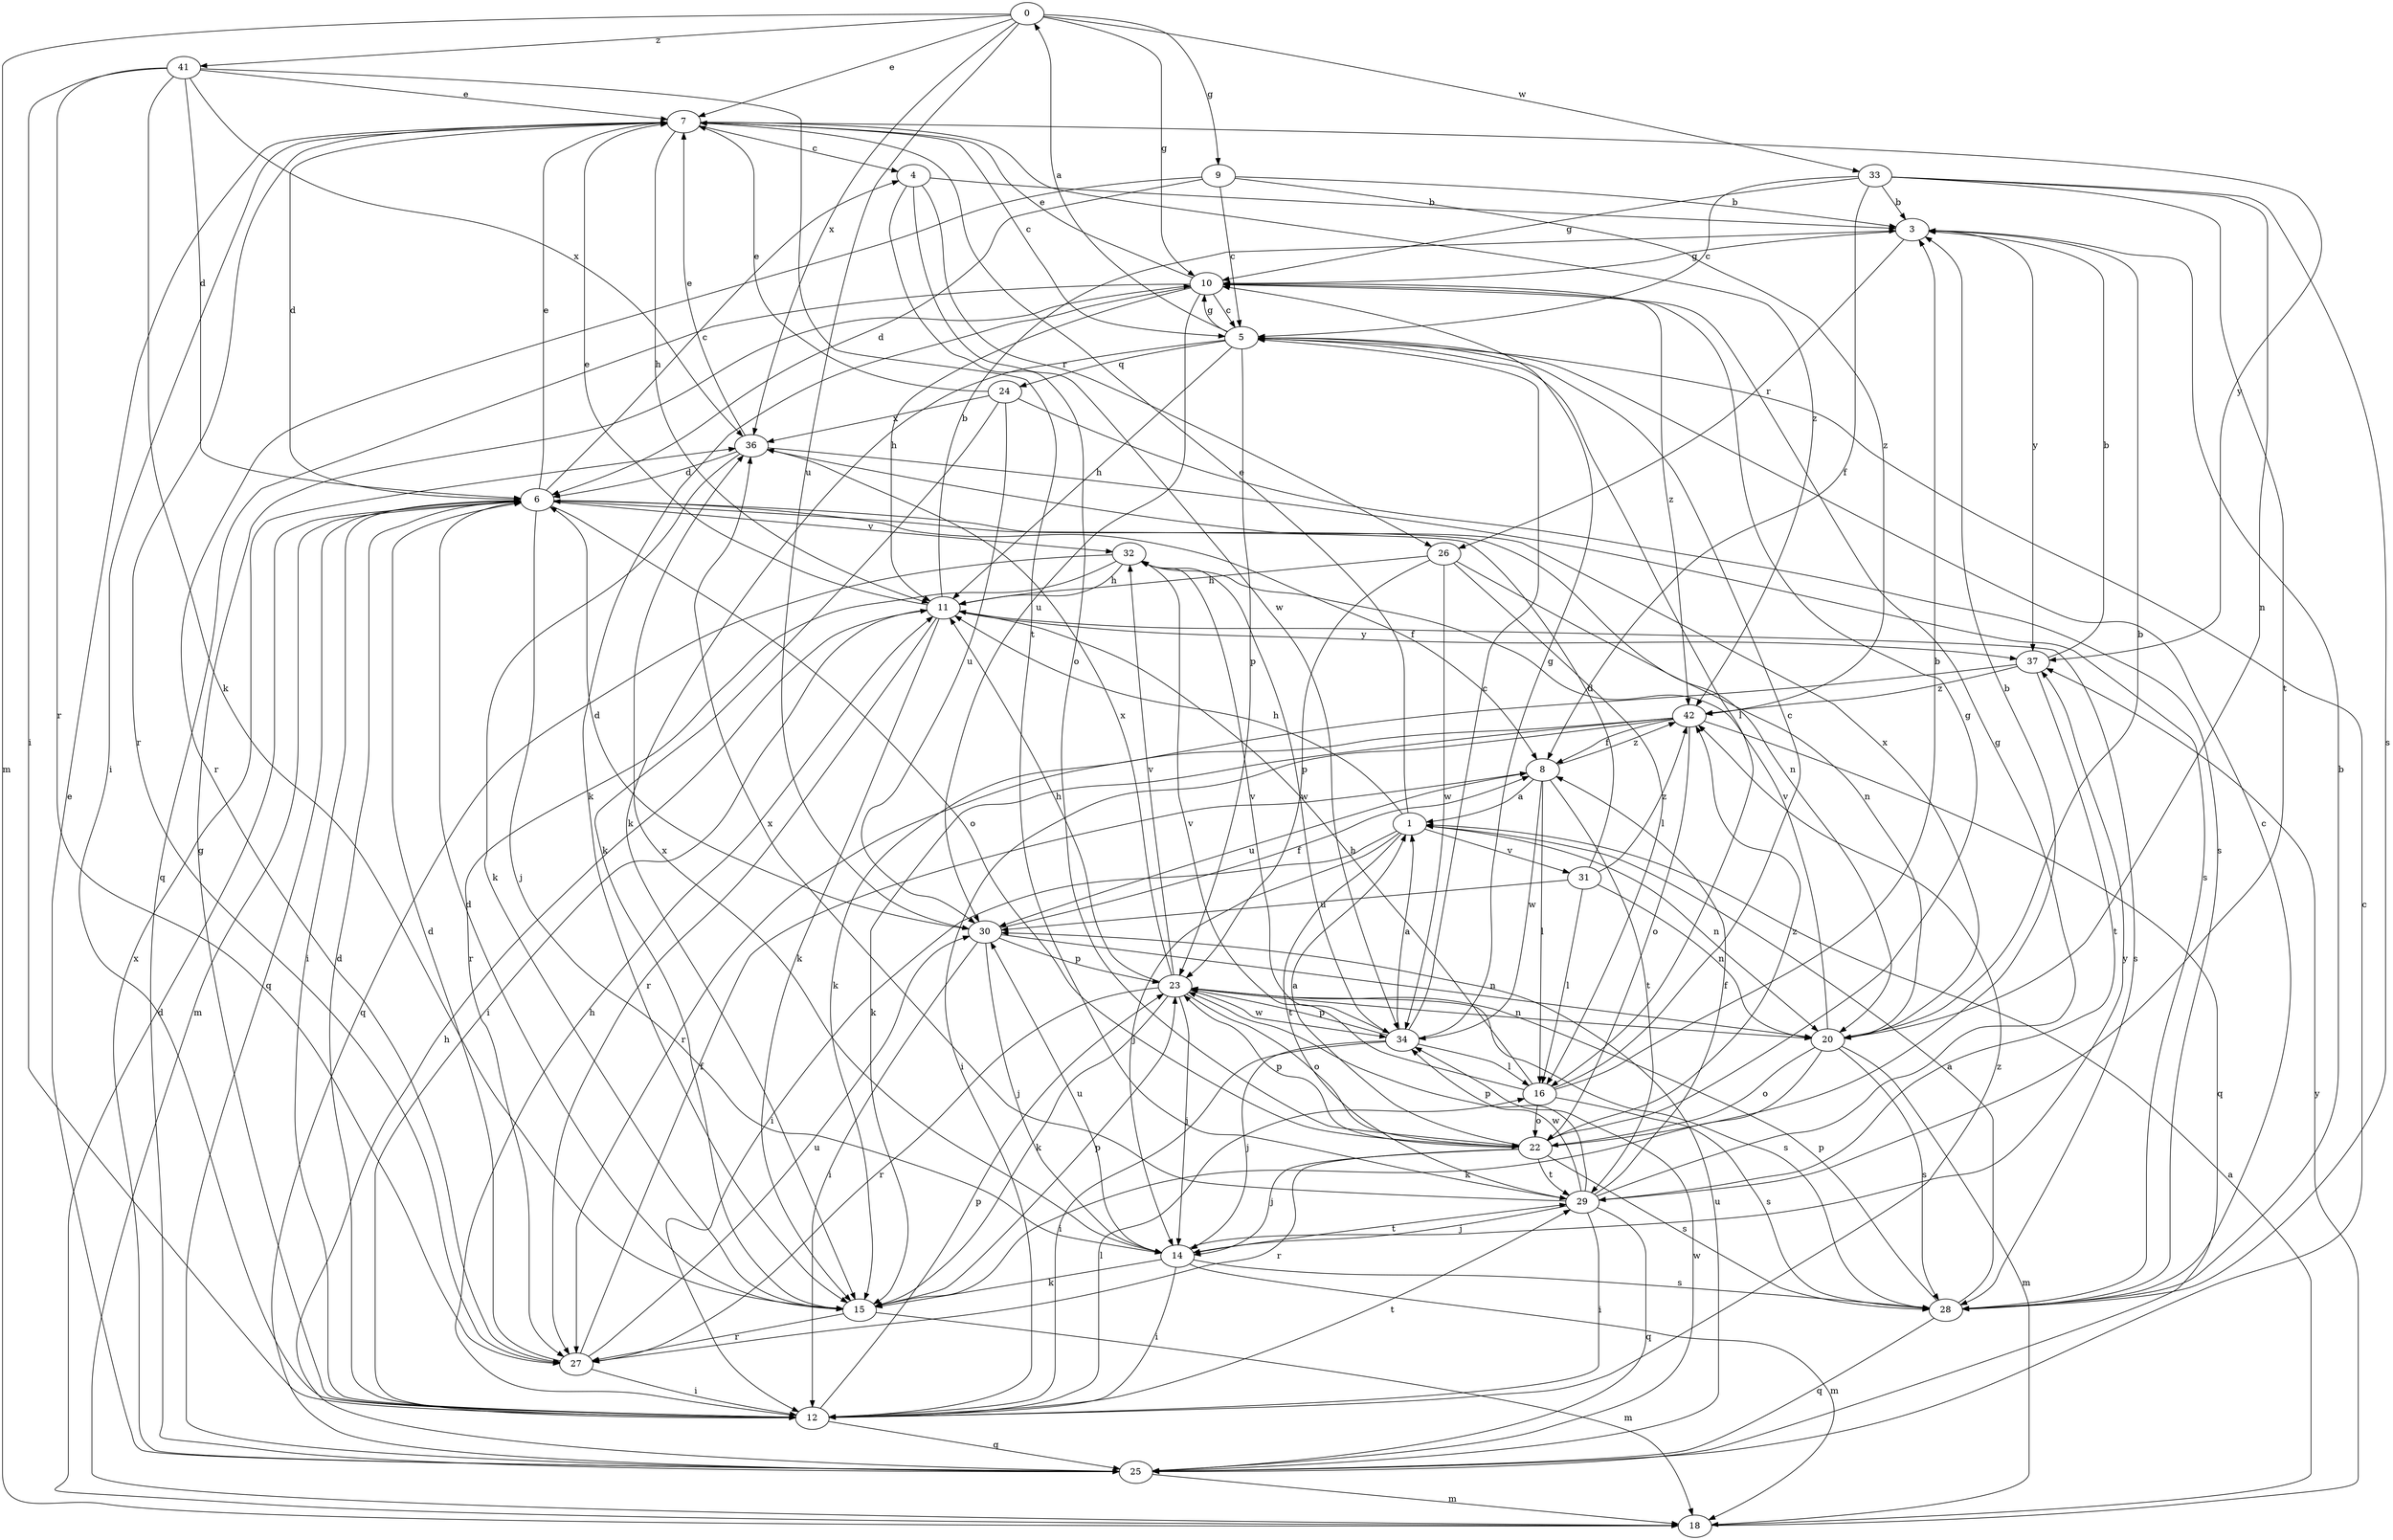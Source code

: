 strict digraph  {
0;
1;
3;
4;
5;
6;
7;
8;
9;
10;
11;
12;
14;
15;
16;
18;
20;
22;
23;
24;
25;
26;
27;
28;
29;
30;
31;
32;
33;
34;
36;
37;
41;
42;
0 -> 7  [label=e];
0 -> 9  [label=g];
0 -> 10  [label=g];
0 -> 18  [label=m];
0 -> 30  [label=u];
0 -> 33  [label=w];
0 -> 36  [label=x];
0 -> 41  [label=z];
1 -> 7  [label=e];
1 -> 11  [label=h];
1 -> 12  [label=i];
1 -> 14  [label=j];
1 -> 20  [label=n];
1 -> 29  [label=t];
1 -> 31  [label=v];
3 -> 10  [label=g];
3 -> 26  [label=r];
3 -> 37  [label=y];
4 -> 3  [label=b];
4 -> 22  [label=o];
4 -> 26  [label=r];
4 -> 34  [label=w];
5 -> 0  [label=a];
5 -> 10  [label=g];
5 -> 11  [label=h];
5 -> 15  [label=k];
5 -> 16  [label=l];
5 -> 23  [label=p];
5 -> 24  [label=q];
6 -> 4  [label=c];
6 -> 7  [label=e];
6 -> 8  [label=f];
6 -> 12  [label=i];
6 -> 14  [label=j];
6 -> 18  [label=m];
6 -> 20  [label=n];
6 -> 22  [label=o];
6 -> 25  [label=q];
6 -> 32  [label=v];
7 -> 4  [label=c];
7 -> 5  [label=c];
7 -> 6  [label=d];
7 -> 11  [label=h];
7 -> 12  [label=i];
7 -> 27  [label=r];
7 -> 37  [label=y];
7 -> 42  [label=z];
8 -> 1  [label=a];
8 -> 16  [label=l];
8 -> 29  [label=t];
8 -> 30  [label=u];
8 -> 34  [label=w];
8 -> 42  [label=z];
9 -> 3  [label=b];
9 -> 5  [label=c];
9 -> 6  [label=d];
9 -> 27  [label=r];
9 -> 42  [label=z];
10 -> 5  [label=c];
10 -> 7  [label=e];
10 -> 11  [label=h];
10 -> 15  [label=k];
10 -> 25  [label=q];
10 -> 30  [label=u];
10 -> 42  [label=z];
11 -> 3  [label=b];
11 -> 7  [label=e];
11 -> 12  [label=i];
11 -> 15  [label=k];
11 -> 27  [label=r];
11 -> 28  [label=s];
11 -> 37  [label=y];
12 -> 6  [label=d];
12 -> 10  [label=g];
12 -> 11  [label=h];
12 -> 16  [label=l];
12 -> 23  [label=p];
12 -> 25  [label=q];
12 -> 29  [label=t];
12 -> 42  [label=z];
14 -> 12  [label=i];
14 -> 15  [label=k];
14 -> 18  [label=m];
14 -> 28  [label=s];
14 -> 29  [label=t];
14 -> 30  [label=u];
14 -> 36  [label=x];
14 -> 37  [label=y];
15 -> 6  [label=d];
15 -> 18  [label=m];
15 -> 23  [label=p];
15 -> 27  [label=r];
16 -> 3  [label=b];
16 -> 5  [label=c];
16 -> 11  [label=h];
16 -> 22  [label=o];
16 -> 28  [label=s];
16 -> 32  [label=v];
18 -> 1  [label=a];
18 -> 6  [label=d];
18 -> 37  [label=y];
20 -> 3  [label=b];
20 -> 15  [label=k];
20 -> 18  [label=m];
20 -> 22  [label=o];
20 -> 28  [label=s];
20 -> 32  [label=v];
20 -> 36  [label=x];
22 -> 1  [label=a];
22 -> 3  [label=b];
22 -> 10  [label=g];
22 -> 14  [label=j];
22 -> 23  [label=p];
22 -> 27  [label=r];
22 -> 28  [label=s];
22 -> 29  [label=t];
22 -> 42  [label=z];
23 -> 11  [label=h];
23 -> 14  [label=j];
23 -> 15  [label=k];
23 -> 20  [label=n];
23 -> 22  [label=o];
23 -> 27  [label=r];
23 -> 28  [label=s];
23 -> 32  [label=v];
23 -> 34  [label=w];
23 -> 36  [label=x];
24 -> 7  [label=e];
24 -> 15  [label=k];
24 -> 28  [label=s];
24 -> 30  [label=u];
24 -> 36  [label=x];
25 -> 5  [label=c];
25 -> 7  [label=e];
25 -> 11  [label=h];
25 -> 18  [label=m];
25 -> 30  [label=u];
25 -> 34  [label=w];
25 -> 36  [label=x];
26 -> 11  [label=h];
26 -> 16  [label=l];
26 -> 20  [label=n];
26 -> 23  [label=p];
26 -> 34  [label=w];
27 -> 6  [label=d];
27 -> 8  [label=f];
27 -> 12  [label=i];
27 -> 30  [label=u];
28 -> 1  [label=a];
28 -> 3  [label=b];
28 -> 5  [label=c];
28 -> 23  [label=p];
28 -> 25  [label=q];
29 -> 8  [label=f];
29 -> 10  [label=g];
29 -> 12  [label=i];
29 -> 14  [label=j];
29 -> 23  [label=p];
29 -> 25  [label=q];
29 -> 34  [label=w];
29 -> 36  [label=x];
30 -> 6  [label=d];
30 -> 8  [label=f];
30 -> 12  [label=i];
30 -> 14  [label=j];
30 -> 20  [label=n];
30 -> 23  [label=p];
31 -> 6  [label=d];
31 -> 16  [label=l];
31 -> 20  [label=n];
31 -> 30  [label=u];
31 -> 42  [label=z];
32 -> 11  [label=h];
32 -> 25  [label=q];
32 -> 27  [label=r];
32 -> 34  [label=w];
33 -> 3  [label=b];
33 -> 5  [label=c];
33 -> 8  [label=f];
33 -> 10  [label=g];
33 -> 20  [label=n];
33 -> 28  [label=s];
33 -> 29  [label=t];
34 -> 1  [label=a];
34 -> 5  [label=c];
34 -> 10  [label=g];
34 -> 12  [label=i];
34 -> 14  [label=j];
34 -> 16  [label=l];
34 -> 23  [label=p];
34 -> 32  [label=v];
36 -> 6  [label=d];
36 -> 7  [label=e];
36 -> 15  [label=k];
36 -> 28  [label=s];
37 -> 3  [label=b];
37 -> 15  [label=k];
37 -> 29  [label=t];
37 -> 42  [label=z];
41 -> 6  [label=d];
41 -> 7  [label=e];
41 -> 12  [label=i];
41 -> 15  [label=k];
41 -> 27  [label=r];
41 -> 29  [label=t];
41 -> 36  [label=x];
42 -> 8  [label=f];
42 -> 12  [label=i];
42 -> 15  [label=k];
42 -> 22  [label=o];
42 -> 25  [label=q];
42 -> 27  [label=r];
}
